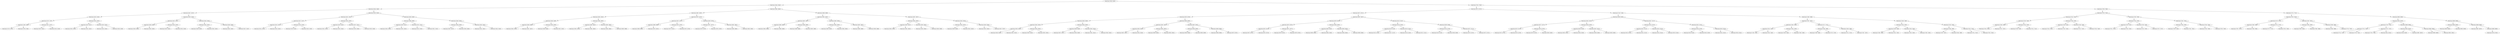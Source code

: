 digraph G{
981359968 [label="Node{data=[5828, 5828]}"]
981359968 -> 92615497
92615497 [label="Node{data=[3844, 3844]}"]
92615497 -> 567740645
567740645 [label="Node{data=[2848, 2848]}"]
567740645 -> 908387869
908387869 [label="Node{data=[2827, 2827]}"]
908387869 -> 2130258148
2130258148 [label="Node{data=[2819, 2819]}"]
2130258148 -> 1380598537
1380598537 [label="Node{data=[2787, 2787]}"]
1380598537 -> 1271130501
1271130501 [label="Node{data=[1496, 1496]}"]
1271130501 -> 1522985710
1522985710 [label="Node{data=[1478, 1478]}"]
1271130501 -> 1842300762
1842300762 [label="Node{data=[2769, 2769]}"]
1380598537 -> 1830622177
1830622177 [label="Node{data=[2817, 2817]}"]
1830622177 -> 960905222
960905222 [label="Node{data=[2801, 2801]}"]
1830622177 -> 1413106778
1413106778 [label="Node{data=[2818, 2818]}"]
2130258148 -> 1138242576
1138242576 [label="Node{data=[2823, 2823]}"]
1138242576 -> 1180677521
1180677521 [label="Node{data=[2821, 2821]}"]
1180677521 -> 1293065004
1293065004 [label="Node{data=[2820, 2820]}"]
1180677521 -> 1263289928
1263289928 [label="Node{data=[2822, 2822]}"]
1138242576 -> 1228313477
1228313477 [label="Node{data=[2825, 2825]}"]
1228313477 -> 1929266191
1929266191 [label="Node{data=[2824, 2824]}"]
1228313477 -> 728525447
728525447 [label="Node{data=[2826, 2826]}"]
908387869 -> 45811620
45811620 [label="Node{data=[2835, 2835]}"]
45811620 -> 2137790157
2137790157 [label="Node{data=[2831, 2831]}"]
2137790157 -> 2142436115
2142436115 [label="Node{data=[2829, 2829]}"]
2142436115 -> 927112752
927112752 [label="Node{data=[2828, 2828]}"]
2142436115 -> 1830693211
1830693211 [label="Node{data=[2830, 2830]}"]
2137790157 -> 1926987851
1926987851 [label="Node{data=[2833, 2833]}"]
1926987851 -> 442074976
442074976 [label="Node{data=[2832, 2832]}"]
1926987851 -> 961100037
961100037 [label="Node{data=[2834, 2834]}"]
45811620 -> 629250950
629250950 [label="Node{data=[2844, 2844]}"]
629250950 -> 200707749
200707749 [label="Node{data=[2842, 2842]}"]
200707749 -> 1573022268
1573022268 [label="Node{data=[2836, 2836]}"]
200707749 -> 758378896
758378896 [label="Node{data=[2843, 2843]}"]
629250950 -> 80151067
80151067 [label="Node{data=[2846, 2846]}"]
80151067 -> 1006319488
1006319488 [label="Node{data=[2845, 2845]}"]
80151067 -> 1965435209
1965435209 [label="Node{data=[2847, 2847]}"]
567740645 -> 1194060044
1194060044 [label="Node{data=[2929, 2929]}"]
1194060044 -> 2067856424
2067856424 [label="Node{data=[2921, 2921]}"]
2067856424 -> 434471927
434471927 [label="Node{data=[2917, 2917]}"]
434471927 -> 1573756387
1573756387 [label="Node{data=[2915, 2915]}"]
1573756387 -> 1161194719
1161194719 [label="Node{data=[2914, 2914]}"]
1573756387 -> 971733485
971733485 [label="Node{data=[2916, 2916]}"]
434471927 -> 212123420
212123420 [label="Node{data=[2919, 2919]}"]
212123420 -> 1027017198
1027017198 [label="Node{data=[2918, 2918]}"]
212123420 -> 1267845635
1267845635 [label="Node{data=[2920, 2920]}"]
2067856424 -> 702015117
702015117 [label="Node{data=[2925, 2925]}"]
702015117 -> 2289908
2289908 [label="Node{data=[2923, 2923]}"]
2289908 -> 98562407
98562407 [label="Node{data=[2922, 2922]}"]
2289908 -> 1079767565
1079767565 [label="Node{data=[2924, 2924]}"]
702015117 -> 1454278405
1454278405 [label="Node{data=[2927, 2927]}"]
1454278405 -> 1092380788
1092380788 [label="Node{data=[2926, 2926]}"]
1454278405 -> 993193465
993193465 [label="Node{data=[2928, 2928]}"]
1194060044 -> 619096840
619096840 [label="Node{data=[3836, 3836]}"]
619096840 -> 114460222
114460222 [label="Node{data=[2966, 2966]}"]
114460222 -> 615453016
615453016 [label="Node{data=[2931, 2931]}"]
615453016 -> 148794641
148794641 [label="Node{data=[2930, 2930]}"]
615453016 -> 435239401
435239401 [label="Node{data=[2932, 2932]}"]
114460222 -> 192987039
192987039 [label="Node{data=[3761, 3761]}"]
192987039 -> 1475955302
1475955302 [label="Node{data=[3533, 3533]}"]
192987039 -> 749998957
749998957 [label="Node{data=[3821, 3821]}"]
619096840 -> 1016744291
1016744291 [label="Node{data=[3840, 3840]}"]
1016744291 -> 854091048
854091048 [label="Node{data=[3838, 3838]}"]
854091048 -> 803185513
803185513 [label="Node{data=[3837, 3837]}"]
854091048 -> 603779716
603779716 [label="Node{data=[3839, 3839]}"]
1016744291 -> 1296266953
1296266953 [label="Node{data=[3842, 3842]}"]
1296266953 -> 1014209388
1014209388 [label="Node{data=[3841, 3841]}"]
1296266953 -> 1852154720
1852154720 [label="Node{data=[3843, 3843]}"]
92615497 -> 717821178
717821178 [label="Node{data=[3883, 3883]}"]
717821178 -> 2087373396
2087373396 [label="Node{data=[3867, 3867]}"]
2087373396 -> 1558349390
1558349390 [label="Node{data=[3852, 3852]}"]
1558349390 -> 534724625
534724625 [label="Node{data=[3848, 3848]}"]
534724625 -> 2102655444
2102655444 [label="Node{data=[3846, 3846]}"]
2102655444 -> 1472308288
1472308288 [label="Node{data=[3845, 3845]}"]
2102655444 -> 534353920
534353920 [label="Node{data=[3847, 3847]}"]
534724625 -> 2053344290
2053344290 [label="Node{data=[3850, 3850]}"]
2053344290 -> 404506595
404506595 [label="Node{data=[3849, 3849]}"]
2053344290 -> 1109725956
1109725956 [label="Node{data=[3851, 3851]}"]
1558349390 -> 300915416
300915416 [label="Node{data=[3863, 3863]}"]
300915416 -> 2005603931
2005603931 [label="Node{data=[3861, 3861]}"]
2005603931 -> 231896086
231896086 [label="Node{data=[3853, 3853]}"]
2005603931 -> 1728441243
1728441243 [label="Node{data=[3862, 3862]}"]
300915416 -> 181507321
181507321 [label="Node{data=[3865, 3865]}"]
181507321 -> 625435190
625435190 [label="Node{data=[3864, 3864]}"]
181507321 -> 992723020
992723020 [label="Node{data=[3866, 3866]}"]
2087373396 -> 1941618049
1941618049 [label="Node{data=[3875, 3875]}"]
1941618049 -> 1967823187
1967823187 [label="Node{data=[3871, 3871]}"]
1967823187 -> 1803682590
1803682590 [label="Node{data=[3869, 3869]}"]
1803682590 -> 240027522
240027522 [label="Node{data=[3868, 3868]}"]
1803682590 -> 683570559
683570559 [label="Node{data=[3870, 3870]}"]
1967823187 -> 161476922
161476922 [label="Node{data=[3873, 3873]}"]
161476922 -> 1920895460
1920895460 [label="Node{data=[3872, 3872]}"]
161476922 -> 150368958
150368958 [label="Node{data=[3874, 3874]}"]
1941618049 -> 1396239186
1396239186 [label="Node{data=[3879, 3879]}"]
1396239186 -> 626574894
626574894 [label="Node{data=[3877, 3877]}"]
626574894 -> 594496200
594496200 [label="Node{data=[3876, 3876]}"]
626574894 -> 414695321
414695321 [label="Node{data=[3878, 3878]}"]
1396239186 -> 214017446
214017446 [label="Node{data=[3881, 3881]}"]
214017446 -> 1875606438
1875606438 [label="Node{data=[3880, 3880]}"]
214017446 -> 908805533
908805533 [label="Node{data=[3882, 3882]}"]
717821178 -> 331706294
331706294 [label="Node{data=[3899, 3899]}"]
331706294 -> 304616701
304616701 [label="Node{data=[3891, 3891]}"]
304616701 -> 638208853
638208853 [label="Node{data=[3887, 3887]}"]
638208853 -> 1256318372
1256318372 [label="Node{data=[3885, 3885]}"]
1256318372 -> 1918999441
1918999441 [label="Node{data=[3884, 3884]}"]
1256318372 -> 549254876
549254876 [label="Node{data=[3886, 3886]}"]
638208853 -> 1419268477
1419268477 [label="Node{data=[3889, 3889]}"]
1419268477 -> 294732431
294732431 [label="Node{data=[3888, 3888]}"]
1419268477 -> 1876094527
1876094527 [label="Node{data=[3890, 3890]}"]
304616701 -> 681570063
681570063 [label="Node{data=[3895, 3895]}"]
681570063 -> 1050300632
1050300632 [label="Node{data=[3893, 3893]}"]
1050300632 -> 629471422
629471422 [label="Node{data=[3892, 3892]}"]
1050300632 -> 1566525735
1566525735 [label="Node{data=[3894, 3894]}"]
681570063 -> 183448084
183448084 [label="Node{data=[3897, 3897]}"]
183448084 -> 1721745153
1721745153 [label="Node{data=[3896, 3896]}"]
183448084 -> 1692203620
1692203620 [label="Node{data=[3898, 3898]}"]
331706294 -> 1131254185
1131254185 [label="Node{data=[3907, 3907]}"]
1131254185 -> 811689026
811689026 [label="Node{data=[3903, 3903]}"]
811689026 -> 731751160
731751160 [label="Node{data=[3901, 3901]}"]
731751160 -> 672231989
672231989 [label="Node{data=[3900, 3900]}"]
731751160 -> 123625031
123625031 [label="Node{data=[3902, 3902]}"]
811689026 -> 1017538970
1017538970 [label="Node{data=[3905, 3905]}"]
1017538970 -> 2062194324
2062194324 [label="Node{data=[3904, 3904]}"]
1017538970 -> 1498006310
1498006310 [label="Node{data=[3906, 3906]}"]
1131254185 -> 739246638
739246638 [label="Node{data=[5824, 5824]}"]
739246638 -> 594887823
594887823 [label="Node{data=[5822, 5822]}"]
594887823 -> 218441795
218441795 [label="Node{data=[3908, 3908]}"]
594887823 -> 440568374
440568374 [label="Node{data=[5823, 5823]}"]
739246638 -> 913308194
913308194 [label="Node{data=[5826, 5826]}"]
913308194 -> 1068994908
1068994908 [label="Node{data=[5825, 5825]}"]
913308194 -> 466940377
466940377 [label="Node{data=[5827, 5827]}"]
981359968 -> 365546415
365546415 [label="Node{data=[7504, 7504]}"]
365546415 -> 1547603422
1547603422 [label="Node{data=[6273, 6273]}"]
1547603422 -> 1593891444
1593891444 [label="Node{data=[6071, 6071]}"]
1593891444 -> 1667670644
1667670644 [label="Node{data=[5878, 5878]}"]
1667670644 -> 942250244
942250244 [label="Node{data=[5836, 5836]}"]
942250244 -> 273789858
273789858 [label="Node{data=[5832, 5832]}"]
273789858 -> 1230706854
1230706854 [label="Node{data=[5830, 5830]}"]
1230706854 -> 536377083
536377083 [label="Node{data=[5829, 5829]}"]
1230706854 -> 1802317241
1802317241 [label="Node{data=[5831, 5831]}"]
273789858 -> 1983664085
1983664085 [label="Node{data=[5834, 5834]}"]
1983664085 -> 1739843484
1739843484 [label="Node{data=[5833, 5833]}"]
1983664085 -> 991959615
991959615 [label="Node{data=[5835, 5835]}"]
942250244 -> 958593031
958593031 [label="Node{data=[5840, 5840]}"]
958593031 -> 762599953
762599953 [label="Node{data=[5838, 5838]}"]
762599953 -> 1434703652
1434703652 [label="Node{data=[5837, 5837]}"]
762599953 -> 1850330697
1850330697 [label="Node{data=[5839, 5839]}"]
958593031 -> 1082515783
1082515783 [label="Node{data=[5842, 5842]}"]
1082515783 -> 1336844180
1336844180 [label="Node{data=[5841, 5841]}"]
1082515783 -> 81742770
81742770 [label="Node{data=[5843, 5843]}"]
1667670644 -> 616883942
616883942 [label="Node{data=[6063, 6063]}"]
616883942 -> 1260692704
1260692704 [label="Node{data=[5947, 5947]}"]
1260692704 -> 1892536367
1892536367 [label="Node{data=[5902, 5902]}"]
1892536367 -> 238126943
238126943 [label="Node{data=[5887, 5887]}"]
1892536367 -> 222405545
222405545 [label="Node{data=[5924, 5924]}"]
1260692704 -> 1672222021
1672222021 [label="Node{data=[6061, 6061]}"]
1672222021 -> 2113863095
2113863095 [label="Node{data=[6060, 6060]}"]
1672222021 -> 2138539560
2138539560 [label="Node{data=[6062, 6062]}"]
616883942 -> 2141924996
2141924996 [label="Node{data=[6067, 6067]}"]
2141924996 -> 2091784713
2091784713 [label="Node{data=[6065, 6065]}"]
2091784713 -> 1983333230
1983333230 [label="Node{data=[6064, 6064]}"]
2091784713 -> 892525894
892525894 [label="Node{data=[6066, 6066]}"]
2141924996 -> 332077674
332077674 [label="Node{data=[6069, 6069]}"]
332077674 -> 532227144
532227144 [label="Node{data=[6068, 6068]}"]
332077674 -> 1406740706
1406740706 [label="Node{data=[6070, 6070]}"]
1593891444 -> 1881278258
1881278258 [label="Node{data=[6087, 6087]}"]
1881278258 -> 1005669142
1005669142 [label="Node{data=[6079, 6079]}"]
1005669142 -> 1832694596
1832694596 [label="Node{data=[6075, 6075]}"]
1832694596 -> 2008553529
2008553529 [label="Node{data=[6073, 6073]}"]
2008553529 -> 390306411
390306411 [label="Node{data=[6072, 6072]}"]
2008553529 -> 643553902
643553902 [label="Node{data=[6074, 6074]}"]
1832694596 -> 779479922
779479922 [label="Node{data=[6077, 6077]}"]
779479922 -> 431707989
431707989 [label="Node{data=[6076, 6076]}"]
779479922 -> 312477387
312477387 [label="Node{data=[6078, 6078]}"]
1005669142 -> 1792030299
1792030299 [label="Node{data=[6083, 6083]}"]
1792030299 -> 1811901960
1811901960 [label="Node{data=[6081, 6081]}"]
1811901960 -> 675126749
675126749 [label="Node{data=[6080, 6080]}"]
1811901960 -> 976830543
976830543 [label="Node{data=[6082, 6082]}"]
1792030299 -> 1370540989
1370540989 [label="Node{data=[6085, 6085]}"]
1370540989 -> 1102016685
1102016685 [label="Node{data=[6084, 6084]}"]
1370540989 -> 87612976
87612976 [label="Node{data=[6086, 6086]}"]
1881278258 -> 1978916320
1978916320 [label="Node{data=[6132, 6132]}"]
1978916320 -> 575212992
575212992 [label="Node{data=[6128, 6128]}"]
575212992 -> 408496956
408496956 [label="Node{data=[6126, 6126]}"]
408496956 -> 1532211033
1532211033 [label="Node{data=[6125, 6125]}"]
408496956 -> 807691534
807691534 [label="Node{data=[6127, 6127]}"]
575212992 -> 1525238215
1525238215 [label="Node{data=[6130, 6130]}"]
1525238215 -> 196647277
196647277 [label="Node{data=[6129, 6129]}"]
1525238215 -> 1297597988
1297597988 [label="Node{data=[6131, 6131]}"]
1978916320 -> 1581831829
1581831829 [label="Node{data=[6269, 6269]}"]
1581831829 -> 1316948970
1316948970 [label="Node{data=[6134, 6134]}"]
1316948970 -> 21205177
21205177 [label="Node{data=[6133, 6133]}"]
1316948970 -> 1926627411
1926627411 [label="Node{data=[6268, 6268]}"]
1581831829 -> 1781697762
1781697762 [label="Node{data=[6271, 6271]}"]
1781697762 -> 1545927189
1545927189 [label="Node{data=[6270, 6270]}"]
1781697762 -> 1098870640
1098870640 [label="Node{data=[6272, 6272]}"]
1547603422 -> 57228180
57228180 [label="Node{data=[7149, 7149]}"]
57228180 -> 2109928071
2109928071 [label="Node{data=[6309, 6309]}"]
2109928071 -> 105728888
105728888 [label="Node{data=[6301, 6301]}"]
105728888 -> 1014214702
1014214702 [label="Node{data=[6277, 6277]}"]
1014214702 -> 1988921775
1988921775 [label="Node{data=[6275, 6275]}"]
1988921775 -> 472910643
472910643 [label="Node{data=[6274, 6274]}"]
1988921775 -> 1892324678
1892324678 [label="Node{data=[6276, 6276]}"]
1014214702 -> 1360640433
1360640433 [label="Node{data=[6279, 6279]}"]
1360640433 -> 1128960972
1128960972 [label="Node{data=[6278, 6278]}"]
1360640433 -> 1606377733
1606377733 [label="Node{data=[6280, 6280]}"]
105728888 -> 2071707409
2071707409 [label="Node{data=[6305, 6305]}"]
2071707409 -> 1739806206
1739806206 [label="Node{data=[6303, 6303]}"]
1739806206 -> 1886420535
1886420535 [label="Node{data=[6302, 6302]}"]
1739806206 -> 1424199285
1424199285 [label="Node{data=[6304, 6304]}"]
2071707409 -> 1925591247
1925591247 [label="Node{data=[6307, 6307]}"]
1925591247 -> 254253004
254253004 [label="Node{data=[6306, 6306]}"]
1925591247 -> 2085999065
2085999065 [label="Node{data=[6308, 6308]}"]
2109928071 -> 881686528
881686528 [label="Node{data=[6317, 6317]}"]
881686528 -> 1997432342
1997432342 [label="Node{data=[6313, 6313]}"]
1997432342 -> 1151600332
1151600332 [label="Node{data=[6311, 6311]}"]
1151600332 -> 372100248
372100248 [label="Node{data=[6310, 6310]}"]
1151600332 -> 1237318437
1237318437 [label="Node{data=[6312, 6312]}"]
1997432342 -> 1300564690
1300564690 [label="Node{data=[6315, 6315]}"]
1300564690 -> 695461832
695461832 [label="Node{data=[6314, 6314]}"]
1300564690 -> 1363326834
1363326834 [label="Node{data=[6316, 6316]}"]
881686528 -> 1729239212
1729239212 [label="Node{data=[6321, 6321]}"]
1729239212 -> 35933446
35933446 [label="Node{data=[6319, 6319]}"]
35933446 -> 878683949
878683949 [label="Node{data=[6318, 6318]}"]
35933446 -> 1885503475
1885503475 [label="Node{data=[6320, 6320]}"]
1729239212 -> 130207275
130207275 [label="Node{data=[6323, 6323]}"]
130207275 -> 665776040
665776040 [label="Node{data=[6322, 6322]}"]
130207275 -> 1845580479
1845580479 [label="Node{data=[6324, 6324]}"]
57228180 -> 226436459
226436459 [label="Node{data=[7488, 7488]}"]
226436459 -> 475861369
475861369 [label="Node{data=[7467, 7467]}"]
475861369 -> 1281257205
1281257205 [label="Node{data=[7463, 7463]}"]
1281257205 -> 682510699
682510699 [label="Node{data=[7461, 7461]}"]
682510699 -> 1552840040
1552840040 [label="Node{data=[7166, 7166]}"]
682510699 -> 682385753
682385753 [label="Node{data=[7462, 7462]}"]
1281257205 -> 398101375
398101375 [label="Node{data=[7465, 7465]}"]
398101375 -> 1300594162
1300594162 [label="Node{data=[7464, 7464]}"]
398101375 -> 1645179935
1645179935 [label="Node{data=[7466, 7466]}"]
475861369 -> 702707630
702707630 [label="Node{data=[7471, 7471]}"]
702707630 -> 1791025310
1791025310 [label="Node{data=[7469, 7469]}"]
1791025310 -> 206338777
206338777 [label="Node{data=[7468, 7468]}"]
1791025310 -> 368728259
368728259 [label="Node{data=[7470, 7470]}"]
702707630 -> 798950101
798950101 [label="Node{data=[7486, 7486]}"]
798950101 -> 1119277992
1119277992 [label="Node{data=[7472, 7472]}"]
798950101 -> 759423893
759423893 [label="Node{data=[7487, 7487]}"]
226436459 -> 1790479038
1790479038 [label="Node{data=[7496, 7496]}"]
1790479038 -> 1038525590
1038525590 [label="Node{data=[7492, 7492]}"]
1038525590 -> 1236863761
1236863761 [label="Node{data=[7490, 7490]}"]
1236863761 -> 2069104376
2069104376 [label="Node{data=[7489, 7489]}"]
1236863761 -> 1427611222
1427611222 [label="Node{data=[7491, 7491]}"]
1038525590 -> 1566397046
1566397046 [label="Node{data=[7494, 7494]}"]
1566397046 -> 1555905359
1555905359 [label="Node{data=[7493, 7493]}"]
1566397046 -> 117806566
117806566 [label="Node{data=[7495, 7495]}"]
1790479038 -> 1854492286
1854492286 [label="Node{data=[7500, 7500]}"]
1854492286 -> 1508933435
1508933435 [label="Node{data=[7498, 7498]}"]
1508933435 -> 1814188041
1814188041 [label="Node{data=[7497, 7497]}"]
1508933435 -> 1193493198
1193493198 [label="Node{data=[7499, 7499]}"]
1854492286 -> 1669140202
1669140202 [label="Node{data=[7502, 7502]}"]
1669140202 -> 967752729
967752729 [label="Node{data=[7501, 7501]}"]
1669140202 -> 1207042365
1207042365 [label="Node{data=[7503, 7503]}"]
365546415 -> 446307903
446307903 [label="Node{data=[7566, 7566]}"]
446307903 -> 295393752
295393752 [label="Node{data=[7550, 7550]}"]
295393752 -> 1570337158
1570337158 [label="Node{data=[7542, 7542]}"]
1570337158 -> 171276513
171276513 [label="Node{data=[7538, 7538]}"]
171276513 -> 1075111038
1075111038 [label="Node{data=[7506, 7506]}"]
1075111038 -> 185217085
185217085 [label="Node{data=[7505, 7505]}"]
1075111038 -> 487159195
487159195 [label="Node{data=[7537, 7537]}"]
171276513 -> 1020978347
1020978347 [label="Node{data=[7540, 7540]}"]
1020978347 -> 1535823962
1535823962 [label="Node{data=[7539, 7539]}"]
1020978347 -> 31168718
31168718 [label="Node{data=[7541, 7541]}"]
1570337158 -> 1470664899
1470664899 [label="Node{data=[7546, 7546]}"]
1470664899 -> 1010616609
1010616609 [label="Node{data=[7544, 7544]}"]
1010616609 -> 834262780
834262780 [label="Node{data=[7543, 7543]}"]
1010616609 -> 1819878893
1819878893 [label="Node{data=[7545, 7545]}"]
1470664899 -> 2143591977
2143591977 [label="Node{data=[7548, 7548]}"]
2143591977 -> 636167473
636167473 [label="Node{data=[7547, 7547]}"]
2143591977 -> 1511659846
1511659846 [label="Node{data=[7549, 7549]}"]
295393752 -> 2137594277
2137594277 [label="Node{data=[7558, 7558]}"]
2137594277 -> 604497335
604497335 [label="Node{data=[7554, 7554]}"]
604497335 -> 1488559787
1488559787 [label="Node{data=[7552, 7552]}"]
1488559787 -> 1382251731
1382251731 [label="Node{data=[7551, 7551]}"]
1488559787 -> 1701901067
1701901067 [label="Node{data=[7553, 7553]}"]
604497335 -> 2126612559
2126612559 [label="Node{data=[7556, 7556]}"]
2126612559 -> 1788419578
1788419578 [label="Node{data=[7555, 7555]}"]
2126612559 -> 601186718
601186718 [label="Node{data=[7557, 7557]}"]
2137594277 -> 1105143364
1105143364 [label="Node{data=[7562, 7562]}"]
1105143364 -> 867061184
867061184 [label="Node{data=[7560, 7560]}"]
867061184 -> 301658242
301658242 [label="Node{data=[7559, 7559]}"]
867061184 -> 430684850
430684850 [label="Node{data=[7561, 7561]}"]
1105143364 -> 561922757
561922757 [label="Node{data=[7564, 7564]}"]
561922757 -> 1627380583
1627380583 [label="Node{data=[7563, 7563]}"]
561922757 -> 642210074
642210074 [label="Node{data=[7565, 7565]}"]
446307903 -> 1660750154
1660750154 [label="Node{data=[7701, 7701]}"]
1660750154 -> 835065786
835065786 [label="Node{data=[7625, 7625]}"]
835065786 -> 805094918
805094918 [label="Node{data=[7570, 7570]}"]
805094918 -> 862967146
862967146 [label="Node{data=[7568, 7568]}"]
862967146 -> 970075412
970075412 [label="Node{data=[7567, 7567]}"]
862967146 -> 942179923
942179923 [label="Node{data=[7569, 7569]}"]
805094918 -> 1907211174
1907211174 [label="Node{data=[7572, 7572]}"]
1907211174 -> 1017443452
1017443452 [label="Node{data=[7571, 7571]}"]
1907211174 -> 339137649
339137649 [label="Node{data=[7595, 7595]}"]
835065786 -> 1750123194
1750123194 [label="Node{data=[7697, 7697]}"]
1750123194 -> 1950098589
1950098589 [label="Node{data=[7695, 7695]}"]
1950098589 -> 1872767346
1872767346 [label="Node{data=[7694, 7694]}"]
1950098589 -> 1293413803
1293413803 [label="Node{data=[7696, 7696]}"]
1750123194 -> 591180705
591180705 [label="Node{data=[7699, 7699]}"]
591180705 -> 909206423
909206423 [label="Node{data=[7698, 7698]}"]
591180705 -> 1488205722
1488205722 [label="Node{data=[7700, 7700]}"]
1660750154 -> 708637586
708637586 [label="Node{data=[9692, 9692]}"]
708637586 -> 1817967823
1817967823 [label="Node{data=[9025, 9025]}"]
1817967823 -> 1372260104
1372260104 [label="Node{data=[7705, 7705]}"]
1372260104 -> 674951756
674951756 [label="Node{data=[7703, 7703]}"]
674951756 -> 1708602554
1708602554 [label="Node{data=[7702, 7702]}"]
674951756 -> 1457062219
1457062219 [label="Node{data=[7704, 7704]}"]
1372260104 -> 1604562911
1604562911 [label="Node{data=[7707, 7707]}"]
1604562911 -> 552902389
552902389 [label="Node{data=[7706, 7706]}"]
1604562911 -> 2086280373
2086280373 [label="Node{data=[8614, 8614]}"]
1817967823 -> 1654102316
1654102316 [label="Node{data=[9688, 9688]}"]
1654102316 -> 537403382
537403382 [label="Node{data=[9643, 9643]}"]
537403382 -> 604974644
604974644 [label="Node{data=[9249, 9249]}"]
537403382 -> 136061364
136061364 [label="Node{data=[9687, 9687]}"]
1654102316 -> 1453102946
1453102946 [label="Node{data=[9690, 9690]}"]
1453102946 -> 906741224
906741224 [label="Node{data=[9689, 9689]}"]
1453102946 -> 1797796755
1797796755 [label="Node{data=[9691, 9691]}"]
708637586 -> 38842051
38842051 [label="Node{data=[9696, 9696]}"]
38842051 -> 818220652
818220652 [label="Node{data=[9694, 9694]}"]
818220652 -> 1485420825
1485420825 [label="Node{data=[9693, 9693]}"]
818220652 -> 1914158384
1914158384 [label="Node{data=[9695, 9695]}"]
38842051 -> 1974874887
1974874887 [label="Node{data=[9698, 9698]}"]
1974874887 -> 1838736819
1838736819 [label="Node{data=[9697, 9697]}"]
1974874887 -> 2018297960
2018297960 [label="Node{data=[9699, 9699]}"]
2018297960 -> 939328620
939328620 [label="Node{data=[9700, 9700]}"]
}